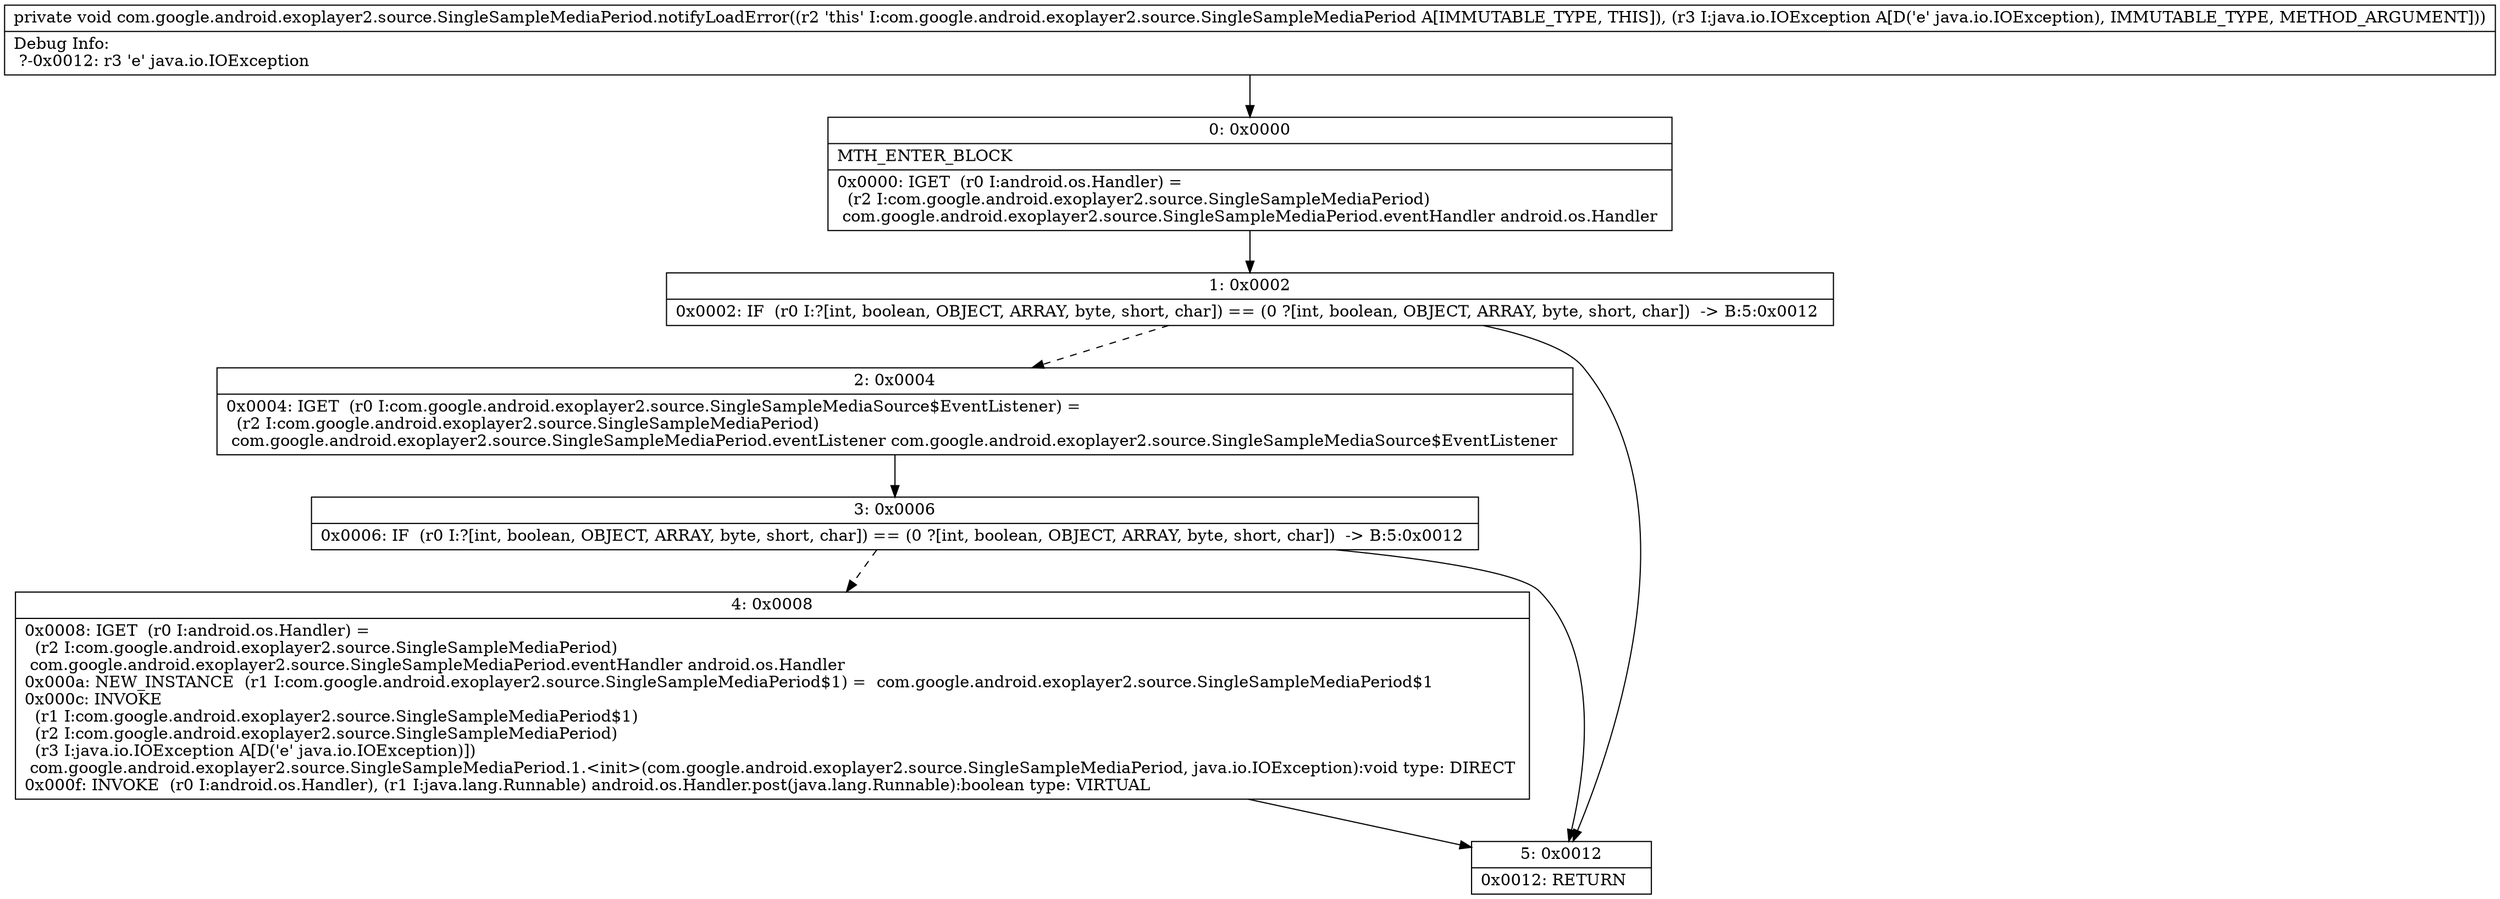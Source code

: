 digraph "CFG forcom.google.android.exoplayer2.source.SingleSampleMediaPeriod.notifyLoadError(Ljava\/io\/IOException;)V" {
Node_0 [shape=record,label="{0\:\ 0x0000|MTH_ENTER_BLOCK\l|0x0000: IGET  (r0 I:android.os.Handler) = \l  (r2 I:com.google.android.exoplayer2.source.SingleSampleMediaPeriod)\l com.google.android.exoplayer2.source.SingleSampleMediaPeriod.eventHandler android.os.Handler \l}"];
Node_1 [shape=record,label="{1\:\ 0x0002|0x0002: IF  (r0 I:?[int, boolean, OBJECT, ARRAY, byte, short, char]) == (0 ?[int, boolean, OBJECT, ARRAY, byte, short, char])  \-\> B:5:0x0012 \l}"];
Node_2 [shape=record,label="{2\:\ 0x0004|0x0004: IGET  (r0 I:com.google.android.exoplayer2.source.SingleSampleMediaSource$EventListener) = \l  (r2 I:com.google.android.exoplayer2.source.SingleSampleMediaPeriod)\l com.google.android.exoplayer2.source.SingleSampleMediaPeriod.eventListener com.google.android.exoplayer2.source.SingleSampleMediaSource$EventListener \l}"];
Node_3 [shape=record,label="{3\:\ 0x0006|0x0006: IF  (r0 I:?[int, boolean, OBJECT, ARRAY, byte, short, char]) == (0 ?[int, boolean, OBJECT, ARRAY, byte, short, char])  \-\> B:5:0x0012 \l}"];
Node_4 [shape=record,label="{4\:\ 0x0008|0x0008: IGET  (r0 I:android.os.Handler) = \l  (r2 I:com.google.android.exoplayer2.source.SingleSampleMediaPeriod)\l com.google.android.exoplayer2.source.SingleSampleMediaPeriod.eventHandler android.os.Handler \l0x000a: NEW_INSTANCE  (r1 I:com.google.android.exoplayer2.source.SingleSampleMediaPeriod$1) =  com.google.android.exoplayer2.source.SingleSampleMediaPeriod$1 \l0x000c: INVOKE  \l  (r1 I:com.google.android.exoplayer2.source.SingleSampleMediaPeriod$1)\l  (r2 I:com.google.android.exoplayer2.source.SingleSampleMediaPeriod)\l  (r3 I:java.io.IOException A[D('e' java.io.IOException)])\l com.google.android.exoplayer2.source.SingleSampleMediaPeriod.1.\<init\>(com.google.android.exoplayer2.source.SingleSampleMediaPeriod, java.io.IOException):void type: DIRECT \l0x000f: INVOKE  (r0 I:android.os.Handler), (r1 I:java.lang.Runnable) android.os.Handler.post(java.lang.Runnable):boolean type: VIRTUAL \l}"];
Node_5 [shape=record,label="{5\:\ 0x0012|0x0012: RETURN   \l}"];
MethodNode[shape=record,label="{private void com.google.android.exoplayer2.source.SingleSampleMediaPeriod.notifyLoadError((r2 'this' I:com.google.android.exoplayer2.source.SingleSampleMediaPeriod A[IMMUTABLE_TYPE, THIS]), (r3 I:java.io.IOException A[D('e' java.io.IOException), IMMUTABLE_TYPE, METHOD_ARGUMENT]))  | Debug Info:\l  ?\-0x0012: r3 'e' java.io.IOException\l}"];
MethodNode -> Node_0;
Node_0 -> Node_1;
Node_1 -> Node_2[style=dashed];
Node_1 -> Node_5;
Node_2 -> Node_3;
Node_3 -> Node_4[style=dashed];
Node_3 -> Node_5;
Node_4 -> Node_5;
}

